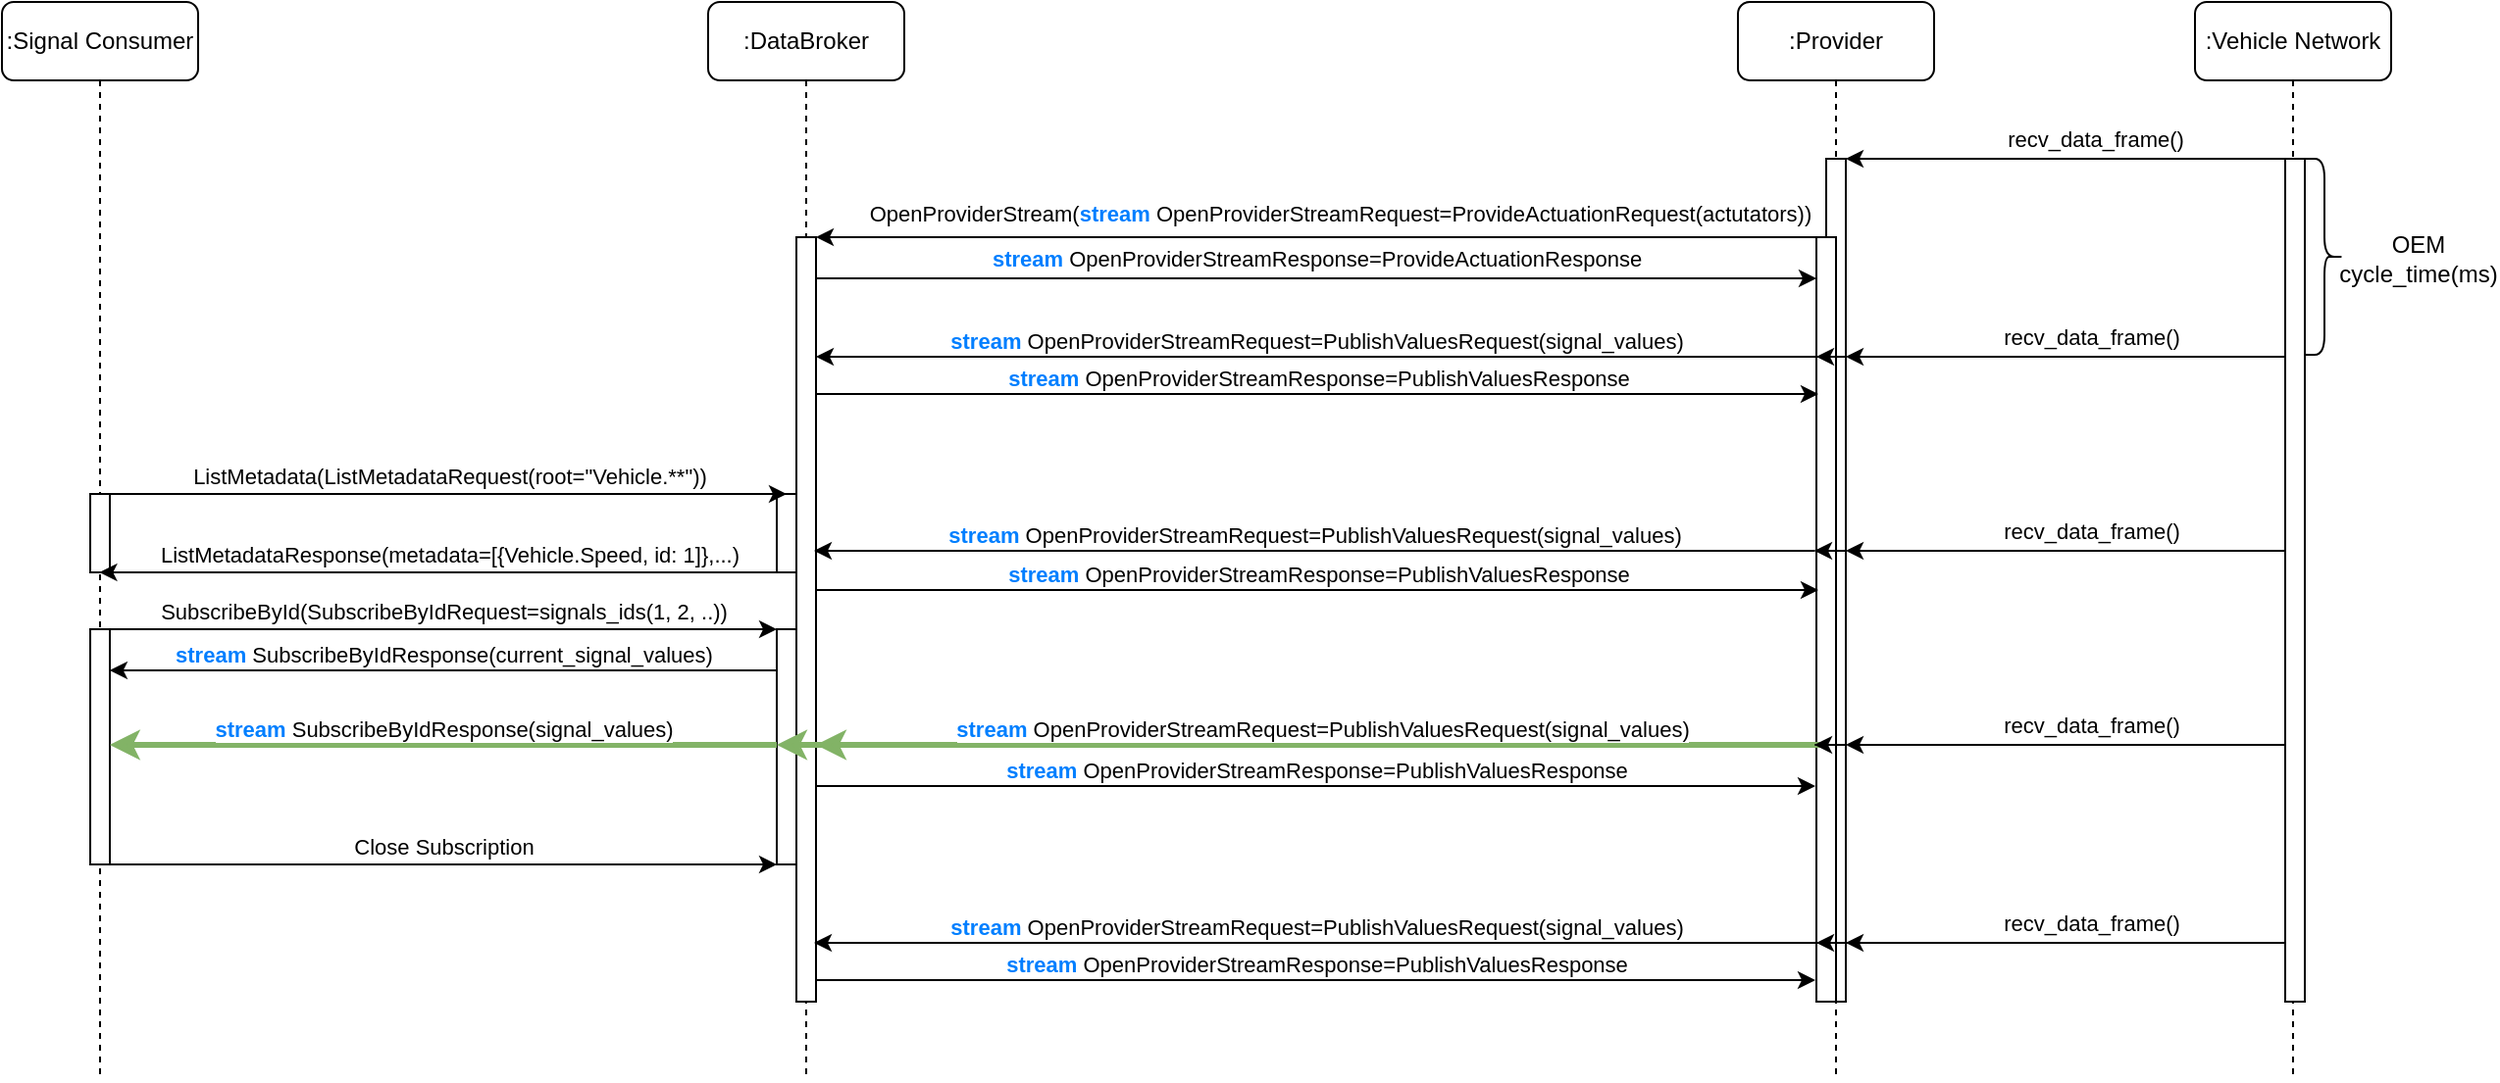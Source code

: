 <mxfile>
    <diagram name="Seite-1" id="DjCrLJOEe4nHxTjUXNSd">
        <mxGraphModel dx="1095" dy="909" grid="1" gridSize="10" guides="1" tooltips="1" connect="1" arrows="1" fold="1" page="1" pageScale="1" pageWidth="827" pageHeight="1169" math="0" shadow="0">
            <root>
                <mxCell id="0"/>
                <mxCell id="1" parent="0"/>
                <mxCell id="sU0O0qOnpkfrYUOIyIDh-27" value=":DataBroker" style="shape=umlLifeline;perimeter=lifelinePerimeter;whiteSpace=wrap;html=1;container=1;collapsible=0;recursiveResize=0;outlineConnect=0;rounded=1;" parent="1" vertex="1">
                    <mxGeometry x="360" y="40" width="100" height="550" as="geometry"/>
                </mxCell>
                <mxCell id="56O69Gt65AHP2GdqeosO-17" value="" style="html=1;points=[[0,0,0,0,5],[0,1,0,0,-5],[1,0,0,0,5],[1,1,0,0,-5]];perimeter=orthogonalPerimeter;outlineConnect=0;targetShapes=umlLifeline;portConstraint=eastwest;newEdgeStyle={&quot;curved&quot;:0,&quot;rounded&quot;:0};" parent="sU0O0qOnpkfrYUOIyIDh-27" vertex="1">
                    <mxGeometry x="45" y="120" width="10" height="390" as="geometry"/>
                </mxCell>
                <mxCell id="56O69Gt65AHP2GdqeosO-10" value="" style="html=1;points=[[0,0,0,0,5],[0,1,0,0,-5],[1,0,0,0,5],[1,1,0,0,-5]];perimeter=orthogonalPerimeter;outlineConnect=0;targetShapes=umlLifeline;portConstraint=eastwest;newEdgeStyle={&quot;curved&quot;:0,&quot;rounded&quot;:0};" parent="sU0O0qOnpkfrYUOIyIDh-27" vertex="1">
                    <mxGeometry x="35" y="251" width="10" height="40" as="geometry"/>
                </mxCell>
                <mxCell id="56O69Gt65AHP2GdqeosO-33" value="" style="html=1;points=[[0,0,0,0,5],[0,1,0,0,-5],[1,0,0,0,5],[1,1,0,0,-5]];perimeter=orthogonalPerimeter;outlineConnect=0;targetShapes=umlLifeline;portConstraint=eastwest;newEdgeStyle={&quot;curved&quot;:0,&quot;rounded&quot;:0};" parent="sU0O0qOnpkfrYUOIyIDh-27" vertex="1">
                    <mxGeometry x="35" y="320" width="10" height="120" as="geometry"/>
                </mxCell>
                <mxCell id="sU0O0qOnpkfrYUOIyIDh-33" value=":Signal Consumer" style="shape=umlLifeline;perimeter=lifelinePerimeter;whiteSpace=wrap;html=1;container=1;collapsible=0;recursiveResize=0;outlineConnect=0;rounded=1;" parent="1" vertex="1">
                    <mxGeometry y="40" width="100" height="550" as="geometry"/>
                </mxCell>
                <mxCell id="56O69Gt65AHP2GdqeosO-4" value="" style="html=1;points=[[0,0,0,0,5],[0,1,0,0,-5],[1,0,0,0,5],[1,1,0,0,-5]];perimeter=orthogonalPerimeter;outlineConnect=0;targetShapes=umlLifeline;portConstraint=eastwest;newEdgeStyle={&quot;curved&quot;:0,&quot;rounded&quot;:0};" parent="sU0O0qOnpkfrYUOIyIDh-33" vertex="1">
                    <mxGeometry x="45" y="251" width="10" height="40" as="geometry"/>
                </mxCell>
                <mxCell id="56O69Gt65AHP2GdqeosO-28" value="" style="html=1;points=[[0,0,0,0,5],[0,1,0,0,-5],[1,0,0,0,5],[1,1,0,0,-5]];perimeter=orthogonalPerimeter;outlineConnect=0;targetShapes=umlLifeline;portConstraint=eastwest;newEdgeStyle={&quot;curved&quot;:0,&quot;rounded&quot;:0};" parent="sU0O0qOnpkfrYUOIyIDh-33" vertex="1">
                    <mxGeometry x="45" y="320" width="10" height="120" as="geometry"/>
                </mxCell>
                <mxCell id="56O69Gt65AHP2GdqeosO-29" value="" style="endArrow=classic;html=1;rounded=0;" parent="sU0O0qOnpkfrYUOIyIDh-33" edge="1">
                    <mxGeometry relative="1" as="geometry">
                        <mxPoint x="55" y="320" as="sourcePoint"/>
                        <mxPoint x="395" y="320" as="targetPoint"/>
                    </mxGeometry>
                </mxCell>
                <mxCell id="56O69Gt65AHP2GdqeosO-30" value="SubscribeById(SubscribeByIdRequest=signals_ids(1, 2, ..))" style="edgeLabel;resizable=0;html=1;;align=center;verticalAlign=middle;" parent="56O69Gt65AHP2GdqeosO-29" connectable="0" vertex="1">
                    <mxGeometry relative="1" as="geometry">
                        <mxPoint y="-9" as="offset"/>
                    </mxGeometry>
                </mxCell>
                <mxCell id="sU0O0qOnpkfrYUOIyIDh-39" value=":Provider" style="shape=umlLifeline;perimeter=lifelinePerimeter;whiteSpace=wrap;html=1;container=1;collapsible=0;recursiveResize=0;outlineConnect=0;rounded=1;" parent="1" vertex="1">
                    <mxGeometry x="885" y="40" width="100" height="550" as="geometry"/>
                </mxCell>
                <mxCell id="56O69Gt65AHP2GdqeosO-8" value="" style="html=1;points=[[0,0,0,0,5],[0,1,0,0,-5],[1,0,0,0,5],[1,1,0,0,-5]];perimeter=orthogonalPerimeter;outlineConnect=0;targetShapes=umlLifeline;portConstraint=eastwest;newEdgeStyle={&quot;curved&quot;:0,&quot;rounded&quot;:0};" parent="sU0O0qOnpkfrYUOIyIDh-39" vertex="1">
                    <mxGeometry x="45" y="80" width="10" height="430" as="geometry"/>
                </mxCell>
                <mxCell id="56O69Gt65AHP2GdqeosO-18" value="" style="html=1;points=[[0,0,0,0,5],[0,1,0,0,-5],[1,0,0,0,5],[1,1,0,0,-5]];perimeter=orthogonalPerimeter;outlineConnect=0;targetShapes=umlLifeline;portConstraint=eastwest;newEdgeStyle={&quot;curved&quot;:0,&quot;rounded&quot;:0};" parent="sU0O0qOnpkfrYUOIyIDh-39" vertex="1">
                    <mxGeometry x="40" y="120" width="10" height="390" as="geometry"/>
                </mxCell>
                <mxCell id="F12XuqrCXp2MlrNHf4EK-3" value="" style="endArrow=classic;html=1;rounded=0;" parent="sU0O0qOnpkfrYUOIyIDh-39" edge="1">
                    <mxGeometry relative="1" as="geometry">
                        <mxPoint x="279" y="280" as="sourcePoint"/>
                        <mxPoint x="55" y="280" as="targetPoint"/>
                    </mxGeometry>
                </mxCell>
                <mxCell id="F12XuqrCXp2MlrNHf4EK-4" value="recv_data_frame()" style="edgeLabel;resizable=0;html=1;;align=center;verticalAlign=middle;" parent="F12XuqrCXp2MlrNHf4EK-3" connectable="0" vertex="1">
                    <mxGeometry relative="1" as="geometry">
                        <mxPoint x="13" y="-10" as="offset"/>
                    </mxGeometry>
                </mxCell>
                <mxCell id="F12XuqrCXp2MlrNHf4EK-5" value="" style="endArrow=classic;html=1;rounded=0;" parent="sU0O0qOnpkfrYUOIyIDh-39" edge="1">
                    <mxGeometry relative="1" as="geometry">
                        <mxPoint x="279" y="379" as="sourcePoint"/>
                        <mxPoint x="55" y="379" as="targetPoint"/>
                    </mxGeometry>
                </mxCell>
                <mxCell id="F12XuqrCXp2MlrNHf4EK-6" value="recv_data_frame()" style="edgeLabel;resizable=0;html=1;;align=center;verticalAlign=middle;" parent="F12XuqrCXp2MlrNHf4EK-5" connectable="0" vertex="1">
                    <mxGeometry relative="1" as="geometry">
                        <mxPoint x="13" y="-10" as="offset"/>
                    </mxGeometry>
                </mxCell>
                <mxCell id="F12XuqrCXp2MlrNHf4EK-11" value="" style="endArrow=classic;html=1;rounded=0;" parent="sU0O0qOnpkfrYUOIyIDh-39" edge="1">
                    <mxGeometry width="50" height="50" relative="1" as="geometry">
                        <mxPoint x="40.222" y="181" as="sourcePoint"/>
                        <mxPoint x="40.0" y="181" as="targetPoint"/>
                        <Array as="points">
                            <mxPoint x="55" y="181"/>
                        </Array>
                    </mxGeometry>
                </mxCell>
                <mxCell id="56O69Gt65AHP2GdqeosO-2" value=":Vehicle Network" style="shape=umlLifeline;perimeter=lifelinePerimeter;whiteSpace=wrap;html=1;container=1;collapsible=0;recursiveResize=0;outlineConnect=0;rounded=1;" parent="1" vertex="1">
                    <mxGeometry x="1118" y="40" width="100" height="550" as="geometry"/>
                </mxCell>
                <mxCell id="56O69Gt65AHP2GdqeosO-5" value="" style="html=1;points=[[0,0,0,0,5],[0,1,0,0,-5],[1,0,0,0,5],[1,1,0,0,-5]];perimeter=orthogonalPerimeter;outlineConnect=0;targetShapes=umlLifeline;portConstraint=eastwest;newEdgeStyle={&quot;curved&quot;:0,&quot;rounded&quot;:0};" parent="56O69Gt65AHP2GdqeosO-2" vertex="1">
                    <mxGeometry x="46" y="80" width="10" height="430" as="geometry"/>
                </mxCell>
                <mxCell id="5" value="" style="shape=curlyBracket;whiteSpace=wrap;html=1;rounded=1;flipH=1;labelPosition=right;verticalLabelPosition=middle;align=left;verticalAlign=middle;" vertex="1" parent="56O69Gt65AHP2GdqeosO-2">
                    <mxGeometry x="56" y="80" width="20" height="100" as="geometry"/>
                </mxCell>
                <mxCell id="56O69Gt65AHP2GdqeosO-14" value="" style="endArrow=classic;html=1;rounded=0;" parent="1" edge="1">
                    <mxGeometry relative="1" as="geometry">
                        <mxPoint x="405" y="331" as="sourcePoint"/>
                        <mxPoint x="49.7" y="331" as="targetPoint"/>
                    </mxGeometry>
                </mxCell>
                <mxCell id="56O69Gt65AHP2GdqeosO-15" value="ListMetadataResponse(metadata=[{Vehicle.Speed, id: 1]},...)" style="edgeLabel;resizable=0;html=1;;align=center;verticalAlign=middle;" parent="56O69Gt65AHP2GdqeosO-14" connectable="0" vertex="1">
                    <mxGeometry relative="1" as="geometry">
                        <mxPoint y="-9" as="offset"/>
                    </mxGeometry>
                </mxCell>
                <mxCell id="56O69Gt65AHP2GdqeosO-12" value="" style="endArrow=classic;html=1;rounded=0;" parent="1" edge="1">
                    <mxGeometry relative="1" as="geometry">
                        <mxPoint x="55" y="291.0" as="sourcePoint"/>
                        <mxPoint x="400" y="291" as="targetPoint"/>
                    </mxGeometry>
                </mxCell>
                <mxCell id="56O69Gt65AHP2GdqeosO-13" value="ListMetadata(ListMetadataRequest(root=&quot;Vehicle.**&quot;))" style="edgeLabel;resizable=0;html=1;;align=center;verticalAlign=middle;" parent="56O69Gt65AHP2GdqeosO-12" connectable="0" vertex="1">
                    <mxGeometry relative="1" as="geometry">
                        <mxPoint y="-9" as="offset"/>
                    </mxGeometry>
                </mxCell>
                <mxCell id="56O69Gt65AHP2GdqeosO-19" value="" style="endArrow=classic;html=1;rounded=0;" parent="1" edge="1">
                    <mxGeometry relative="1" as="geometry">
                        <mxPoint x="925.0" y="160" as="sourcePoint"/>
                        <mxPoint x="415" y="160" as="targetPoint"/>
                    </mxGeometry>
                </mxCell>
                <mxCell id="56O69Gt65AHP2GdqeosO-20" value="OpenProviderStream(&lt;b&gt;&lt;font color=&quot;#007fff&quot;&gt;stream&lt;/font&gt;&lt;/b&gt;&amp;nbsp;OpenProviderStreamRequest=ProvideActuationRequest(actutators))" style="edgeLabel;resizable=0;html=1;;align=center;verticalAlign=middle;" parent="56O69Gt65AHP2GdqeosO-19" connectable="0" vertex="1">
                    <mxGeometry relative="1" as="geometry">
                        <mxPoint x="12" y="-12" as="offset"/>
                    </mxGeometry>
                </mxCell>
                <mxCell id="56O69Gt65AHP2GdqeosO-22" value="" style="endArrow=classic;html=1;rounded=0;" parent="1" edge="1">
                    <mxGeometry relative="1" as="geometry">
                        <mxPoint x="415.035" y="181" as="sourcePoint"/>
                        <mxPoint x="925.0" y="181.0" as="targetPoint"/>
                    </mxGeometry>
                </mxCell>
                <mxCell id="56O69Gt65AHP2GdqeosO-23" value="&lt;b&gt;&lt;font color=&quot;#007fff&quot;&gt;stream&lt;/font&gt;&lt;/b&gt;&amp;nbsp;OpenProviderStreamResponse=ProvideActuationResponse" style="edgeLabel;resizable=0;html=1;;align=center;verticalAlign=middle;" parent="56O69Gt65AHP2GdqeosO-22" connectable="0" vertex="1">
                    <mxGeometry relative="1" as="geometry">
                        <mxPoint y="-10" as="offset"/>
                    </mxGeometry>
                </mxCell>
                <mxCell id="56O69Gt65AHP2GdqeosO-24" value="" style="endArrow=classic;html=1;rounded=0;" parent="1" edge="1">
                    <mxGeometry relative="1" as="geometry">
                        <mxPoint x="925" y="221" as="sourcePoint"/>
                        <mxPoint x="415" y="221" as="targetPoint"/>
                    </mxGeometry>
                </mxCell>
                <mxCell id="56O69Gt65AHP2GdqeosO-25" value="&lt;b&gt;&lt;font color=&quot;#007fff&quot;&gt;stream&lt;/font&gt;&lt;/b&gt;&amp;nbsp;OpenProviderStreamRequest=PublishValuesRequest(signal_values)" style="edgeLabel;resizable=0;html=1;;align=center;verticalAlign=middle;" parent="56O69Gt65AHP2GdqeosO-24" connectable="0" vertex="1">
                    <mxGeometry relative="1" as="geometry">
                        <mxPoint y="-8" as="offset"/>
                    </mxGeometry>
                </mxCell>
                <mxCell id="56O69Gt65AHP2GdqeosO-26" value="" style="endArrow=classic;html=1;rounded=0;" parent="1" edge="1">
                    <mxGeometry relative="1" as="geometry">
                        <mxPoint x="415" y="240" as="sourcePoint"/>
                        <mxPoint x="926" y="240" as="targetPoint"/>
                    </mxGeometry>
                </mxCell>
                <mxCell id="56O69Gt65AHP2GdqeosO-27" value="&lt;b&gt;&lt;font color=&quot;#007fff&quot;&gt;stream&lt;/font&gt;&lt;/b&gt;&amp;nbsp;OpenProviderStreamResponse=PublishValuesResponse" style="edgeLabel;resizable=0;html=1;;align=center;verticalAlign=middle;" parent="56O69Gt65AHP2GdqeosO-26" connectable="0" vertex="1">
                    <mxGeometry relative="1" as="geometry">
                        <mxPoint y="-8" as="offset"/>
                    </mxGeometry>
                </mxCell>
                <mxCell id="56O69Gt65AHP2GdqeosO-31" value="" style="endArrow=classic;html=1;rounded=0;fillColor=#d5e8d4;gradientColor=#97d077;strokeColor=#82b366;strokeWidth=3;" parent="1" edge="1">
                    <mxGeometry relative="1" as="geometry">
                        <mxPoint x="395" y="419" as="sourcePoint"/>
                        <mxPoint x="54.929" y="419" as="targetPoint"/>
                    </mxGeometry>
                </mxCell>
                <mxCell id="56O69Gt65AHP2GdqeosO-32" value="&lt;b&gt;&lt;font color=&quot;#007fff&quot;&gt;stream&lt;/font&gt;&lt;/b&gt; SubscribeByIdResponse(signal_values)" style="edgeLabel;resizable=0;html=1;;align=center;verticalAlign=middle;" parent="56O69Gt65AHP2GdqeosO-31" connectable="0" vertex="1">
                    <mxGeometry relative="1" as="geometry">
                        <mxPoint y="-8" as="offset"/>
                    </mxGeometry>
                </mxCell>
                <mxCell id="56O69Gt65AHP2GdqeosO-34" value="" style="endArrow=classic;html=1;rounded=0;" parent="1" edge="1">
                    <mxGeometry relative="1" as="geometry">
                        <mxPoint x="55" y="480" as="sourcePoint"/>
                        <mxPoint x="395" y="480" as="targetPoint"/>
                    </mxGeometry>
                </mxCell>
                <mxCell id="56O69Gt65AHP2GdqeosO-35" value="Close Subscription" style="edgeLabel;resizable=0;html=1;;align=center;verticalAlign=middle;" parent="56O69Gt65AHP2GdqeosO-34" connectable="0" vertex="1">
                    <mxGeometry relative="1" as="geometry">
                        <mxPoint y="-9" as="offset"/>
                    </mxGeometry>
                </mxCell>
                <mxCell id="56O69Gt65AHP2GdqeosO-36" value="" style="endArrow=classic;html=1;rounded=0;" parent="1" source="56O69Gt65AHP2GdqeosO-2" edge="1">
                    <mxGeometry relative="1" as="geometry">
                        <mxPoint x="1090" y="120" as="sourcePoint"/>
                        <mxPoint x="940" y="120" as="targetPoint"/>
                    </mxGeometry>
                </mxCell>
                <mxCell id="56O69Gt65AHP2GdqeosO-37" value="recv_data_frame()" style="edgeLabel;resizable=0;html=1;;align=center;verticalAlign=middle;" parent="56O69Gt65AHP2GdqeosO-36" connectable="0" vertex="1">
                    <mxGeometry relative="1" as="geometry">
                        <mxPoint x="13" y="-10" as="offset"/>
                    </mxGeometry>
                </mxCell>
                <mxCell id="56O69Gt65AHP2GdqeosO-38" value="" style="endArrow=classic;html=1;rounded=0;" parent="1" edge="1">
                    <mxGeometry relative="1" as="geometry">
                        <mxPoint x="924" y="320" as="sourcePoint"/>
                        <mxPoint x="414" y="320" as="targetPoint"/>
                    </mxGeometry>
                </mxCell>
                <mxCell id="56O69Gt65AHP2GdqeosO-39" value="&lt;b&gt;&lt;font color=&quot;#007fff&quot;&gt;stream&lt;/font&gt;&lt;/b&gt;&amp;nbsp;OpenProviderStreamRequest=PublishValuesRequest(signal_values)" style="edgeLabel;resizable=0;html=1;;align=center;verticalAlign=middle;" parent="56O69Gt65AHP2GdqeosO-38" connectable="0" vertex="1">
                    <mxGeometry relative="1" as="geometry">
                        <mxPoint y="-8" as="offset"/>
                    </mxGeometry>
                </mxCell>
                <mxCell id="56O69Gt65AHP2GdqeosO-40" value="" style="endArrow=classic;html=1;rounded=0;" parent="1" edge="1">
                    <mxGeometry relative="1" as="geometry">
                        <mxPoint x="415" y="340" as="sourcePoint"/>
                        <mxPoint x="926" y="340" as="targetPoint"/>
                    </mxGeometry>
                </mxCell>
                <mxCell id="56O69Gt65AHP2GdqeosO-41" value="&lt;b&gt;&lt;font color=&quot;#007fff&quot;&gt;stream&lt;/font&gt;&lt;/b&gt;&amp;nbsp;OpenProviderStreamResponse=PublishValuesResponse" style="edgeLabel;resizable=0;html=1;;align=center;verticalAlign=middle;" parent="56O69Gt65AHP2GdqeosO-40" connectable="0" vertex="1">
                    <mxGeometry relative="1" as="geometry">
                        <mxPoint y="-8" as="offset"/>
                    </mxGeometry>
                </mxCell>
                <mxCell id="56O69Gt65AHP2GdqeosO-42" value="" style="endArrow=classic;html=1;rounded=0;" parent="1" edge="1">
                    <mxGeometry relative="1" as="geometry">
                        <mxPoint x="415.0" y="440" as="sourcePoint"/>
                        <mxPoint x="924.5" y="440" as="targetPoint"/>
                    </mxGeometry>
                </mxCell>
                <mxCell id="56O69Gt65AHP2GdqeosO-43" value="&lt;b&gt;&lt;font color=&quot;#007fff&quot;&gt;stream&lt;/font&gt;&lt;/b&gt;&amp;nbsp;OpenProviderStreamResponse=PublishValuesResponse" style="edgeLabel;resizable=0;html=1;;align=center;verticalAlign=middle;" parent="56O69Gt65AHP2GdqeosO-42" connectable="0" vertex="1">
                    <mxGeometry relative="1" as="geometry">
                        <mxPoint y="-8" as="offset"/>
                    </mxGeometry>
                </mxCell>
                <mxCell id="56O69Gt65AHP2GdqeosO-44" value="" style="endArrow=classic;html=1;rounded=0;fontColor=default;labelBackgroundColor=default;fontStyle=0;strokeColor=#82b366;curved=0;fillColor=#d5e8d4;gradientColor=#97d077;strokeWidth=3;" parent="1" edge="1">
                    <mxGeometry relative="1" as="geometry">
                        <mxPoint x="930" y="419" as="sourcePoint"/>
                        <mxPoint x="415" y="419" as="targetPoint"/>
                    </mxGeometry>
                </mxCell>
                <mxCell id="56O69Gt65AHP2GdqeosO-45" value="&lt;b&gt;&lt;font color=&quot;#007fff&quot;&gt;stream&lt;/font&gt;&lt;/b&gt;&amp;nbsp;OpenProviderStreamRequest=PublishValuesRequest(signal_values)" style="edgeLabel;resizable=0;html=1;;align=center;verticalAlign=middle;" parent="56O69Gt65AHP2GdqeosO-44" connectable="0" vertex="1">
                    <mxGeometry relative="1" as="geometry">
                        <mxPoint y="-8" as="offset"/>
                    </mxGeometry>
                </mxCell>
                <mxCell id="56O69Gt65AHP2GdqeosO-46" value="" style="endArrow=classic;html=1;rounded=0;fillColor=#d5e8d4;gradientColor=#97d077;strokeColor=#82b366;strokeWidth=3;" parent="1" edge="1">
                    <mxGeometry width="50" height="50" relative="1" as="geometry">
                        <mxPoint x="420" y="419" as="sourcePoint"/>
                        <mxPoint x="395" y="419" as="targetPoint"/>
                    </mxGeometry>
                </mxCell>
                <mxCell id="56O69Gt65AHP2GdqeosO-47" value="" style="endArrow=classic;html=1;rounded=0;" parent="1" edge="1">
                    <mxGeometry relative="1" as="geometry">
                        <mxPoint x="925" y="520" as="sourcePoint"/>
                        <mxPoint x="414" y="520" as="targetPoint"/>
                    </mxGeometry>
                </mxCell>
                <mxCell id="56O69Gt65AHP2GdqeosO-48" value="&lt;b&gt;&lt;font color=&quot;#007fff&quot;&gt;stream&lt;/font&gt;&lt;/b&gt;&amp;nbsp;OpenProviderStreamRequest=PublishValuesRequest(signal_values)" style="edgeLabel;resizable=0;html=1;;align=center;verticalAlign=middle;" parent="56O69Gt65AHP2GdqeosO-47" connectable="0" vertex="1">
                    <mxGeometry relative="1" as="geometry">
                        <mxPoint y="-8" as="offset"/>
                    </mxGeometry>
                </mxCell>
                <mxCell id="56O69Gt65AHP2GdqeosO-49" value="" style="endArrow=classic;html=1;rounded=0;" parent="1" edge="1">
                    <mxGeometry relative="1" as="geometry">
                        <mxPoint x="415.0" y="539" as="sourcePoint"/>
                        <mxPoint x="924.5" y="539" as="targetPoint"/>
                    </mxGeometry>
                </mxCell>
                <mxCell id="56O69Gt65AHP2GdqeosO-50" value="&lt;b&gt;&lt;font color=&quot;#007fff&quot;&gt;stream&lt;/font&gt;&lt;/b&gt;&amp;nbsp;OpenProviderStreamResponse=PublishValuesResponse" style="edgeLabel;resizable=0;html=1;;align=center;verticalAlign=middle;" parent="56O69Gt65AHP2GdqeosO-49" connectable="0" vertex="1">
                    <mxGeometry relative="1" as="geometry">
                        <mxPoint y="-8" as="offset"/>
                    </mxGeometry>
                </mxCell>
                <mxCell id="F12XuqrCXp2MlrNHf4EK-1" value="" style="endArrow=classic;html=1;rounded=0;" parent="1" edge="1">
                    <mxGeometry relative="1" as="geometry">
                        <mxPoint x="1164" y="221" as="sourcePoint"/>
                        <mxPoint x="940" y="221" as="targetPoint"/>
                    </mxGeometry>
                </mxCell>
                <mxCell id="F12XuqrCXp2MlrNHf4EK-2" value="recv_data_frame()" style="edgeLabel;resizable=0;html=1;;align=center;verticalAlign=middle;" parent="F12XuqrCXp2MlrNHf4EK-1" connectable="0" vertex="1">
                    <mxGeometry relative="1" as="geometry">
                        <mxPoint x="13" y="-10" as="offset"/>
                    </mxGeometry>
                </mxCell>
                <mxCell id="F12XuqrCXp2MlrNHf4EK-7" value="" style="endArrow=classic;html=1;rounded=0;" parent="1" edge="1">
                    <mxGeometry relative="1" as="geometry">
                        <mxPoint x="1164" y="520" as="sourcePoint"/>
                        <mxPoint x="940" y="520" as="targetPoint"/>
                    </mxGeometry>
                </mxCell>
                <mxCell id="F12XuqrCXp2MlrNHf4EK-8" value="recv_data_frame()" style="edgeLabel;resizable=0;html=1;;align=center;verticalAlign=middle;" parent="F12XuqrCXp2MlrNHf4EK-7" connectable="0" vertex="1">
                    <mxGeometry relative="1" as="geometry">
                        <mxPoint x="13" y="-10" as="offset"/>
                    </mxGeometry>
                </mxCell>
                <mxCell id="F12XuqrCXp2MlrNHf4EK-10" value="OEM&lt;br&gt;cycle_time(ms)" style="text;html=1;align=center;verticalAlign=middle;whiteSpace=wrap;rounded=0;" parent="1" vertex="1">
                    <mxGeometry x="1202" y="156" width="60" height="30" as="geometry"/>
                </mxCell>
                <mxCell id="F12XuqrCXp2MlrNHf4EK-12" value="" style="endArrow=classic;html=1;rounded=0;" parent="1" edge="1">
                    <mxGeometry width="50" height="50" relative="1" as="geometry">
                        <mxPoint x="924.222" y="320" as="sourcePoint"/>
                        <mxPoint x="924.0" y="320" as="targetPoint"/>
                        <Array as="points">
                            <mxPoint x="940" y="320"/>
                        </Array>
                    </mxGeometry>
                </mxCell>
                <mxCell id="F12XuqrCXp2MlrNHf4EK-13" value="" style="endArrow=classic;html=1;rounded=0;" parent="1" edge="1">
                    <mxGeometry width="50" height="50" relative="1" as="geometry">
                        <mxPoint x="924.222" y="419" as="sourcePoint"/>
                        <mxPoint x="924.0" y="419" as="targetPoint"/>
                        <Array as="points">
                            <mxPoint x="940" y="419"/>
                        </Array>
                    </mxGeometry>
                </mxCell>
                <mxCell id="F12XuqrCXp2MlrNHf4EK-14" value="" style="endArrow=classic;html=1;rounded=0;" parent="1" edge="1">
                    <mxGeometry width="50" height="50" relative="1" as="geometry">
                        <mxPoint x="925.222" y="520" as="sourcePoint"/>
                        <mxPoint x="925.0" y="520" as="targetPoint"/>
                        <Array as="points">
                            <mxPoint x="941" y="520"/>
                        </Array>
                    </mxGeometry>
                </mxCell>
                <mxCell id="2" value="" style="endArrow=classic;html=1;rounded=0;strokeWidth=1;" parent="1" edge="1">
                    <mxGeometry relative="1" as="geometry">
                        <mxPoint x="395" y="381" as="sourcePoint"/>
                        <mxPoint x="54.929" y="381" as="targetPoint"/>
                    </mxGeometry>
                </mxCell>
                <mxCell id="3" value="&lt;b&gt;&lt;font color=&quot;#007fff&quot;&gt;stream&lt;/font&gt;&lt;/b&gt; SubscribeByIdResponse(current_signal_values)" style="edgeLabel;resizable=0;html=1;;align=center;verticalAlign=middle;" parent="2" connectable="0" vertex="1">
                    <mxGeometry relative="1" as="geometry">
                        <mxPoint y="-8" as="offset"/>
                    </mxGeometry>
                </mxCell>
            </root>
        </mxGraphModel>
    </diagram>
</mxfile>

